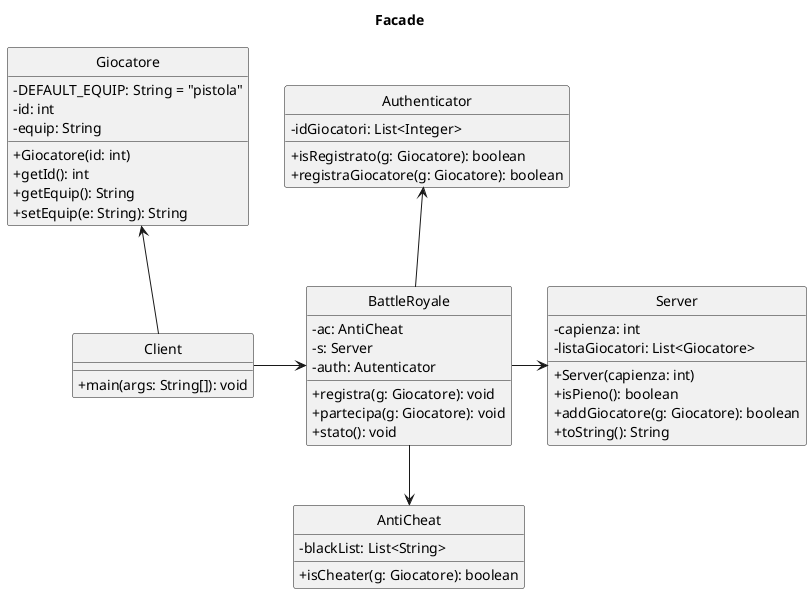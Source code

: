 ' PlantUML: tool per la generazione di UML (.png) in modo testuale
' supporta diversi diagrammi UML 
' (es. diagramma delle classi, di sequenza...)
' esempio file class_diagram.puml per generare UML a destra
' download (jar): http://plantuml.com/download
' documentazione: http://plantuml.com/class-diagram
' estensione per VS Code (PlantUML): https://marketplace.visualstudio.com/items?itemName=jebbs.plantuml
' (premi ALT-D per aprire la preview in VS Code)

@startuml Facade

' START STYLE
skinparam {
	'monochrome true
	'shadowing false
	'classBackgroundColor white
	'noteBackgroundColor white
	classAttributeIconSize 0
	'linetype polyline
	'linetype ortho
}
hide circle
' END STYLE

title Facade

class Client{
    + main(args: String[]): void
}

class Giocatore{
    - DEFAULT_EQUIP: String = "pistola"
    - id: int
    - equip: String
    + Giocatore(id: int)
    + getId(): int
    + getEquip(): String
    + setEquip(e: String): String
}

class BattleRoyale{
    - ac: AntiCheat
    - s: Server
    - auth: Autenticator
    + registra(g: Giocatore): void
    + partecipa(g: Giocatore): void
    + stato(): void
}

class Server{
    - capienza: int
    - listaGiocatori: List<Giocatore>
    + Server(capienza: int)
    + isPieno(): boolean
    + addGiocatore(g: Giocatore): boolean
    + toString(): String
}

class Authenticator{
    - idGiocatori: List<Integer>
    + isRegistrato(g: Giocatore): boolean
    + registraGiocatore(g: Giocatore): boolean
}

class AntiCheat{
    - blackList: List<String>
    + isCheater(g: Giocatore): boolean
}

' definisco le relazioni
Client -up-> Giocatore
Client -right-> BattleRoyale
BattleRoyale -up-> Authenticator
BattleRoyale -right-> Server
BattleRoyale -down-> AntiCheat
@enduml